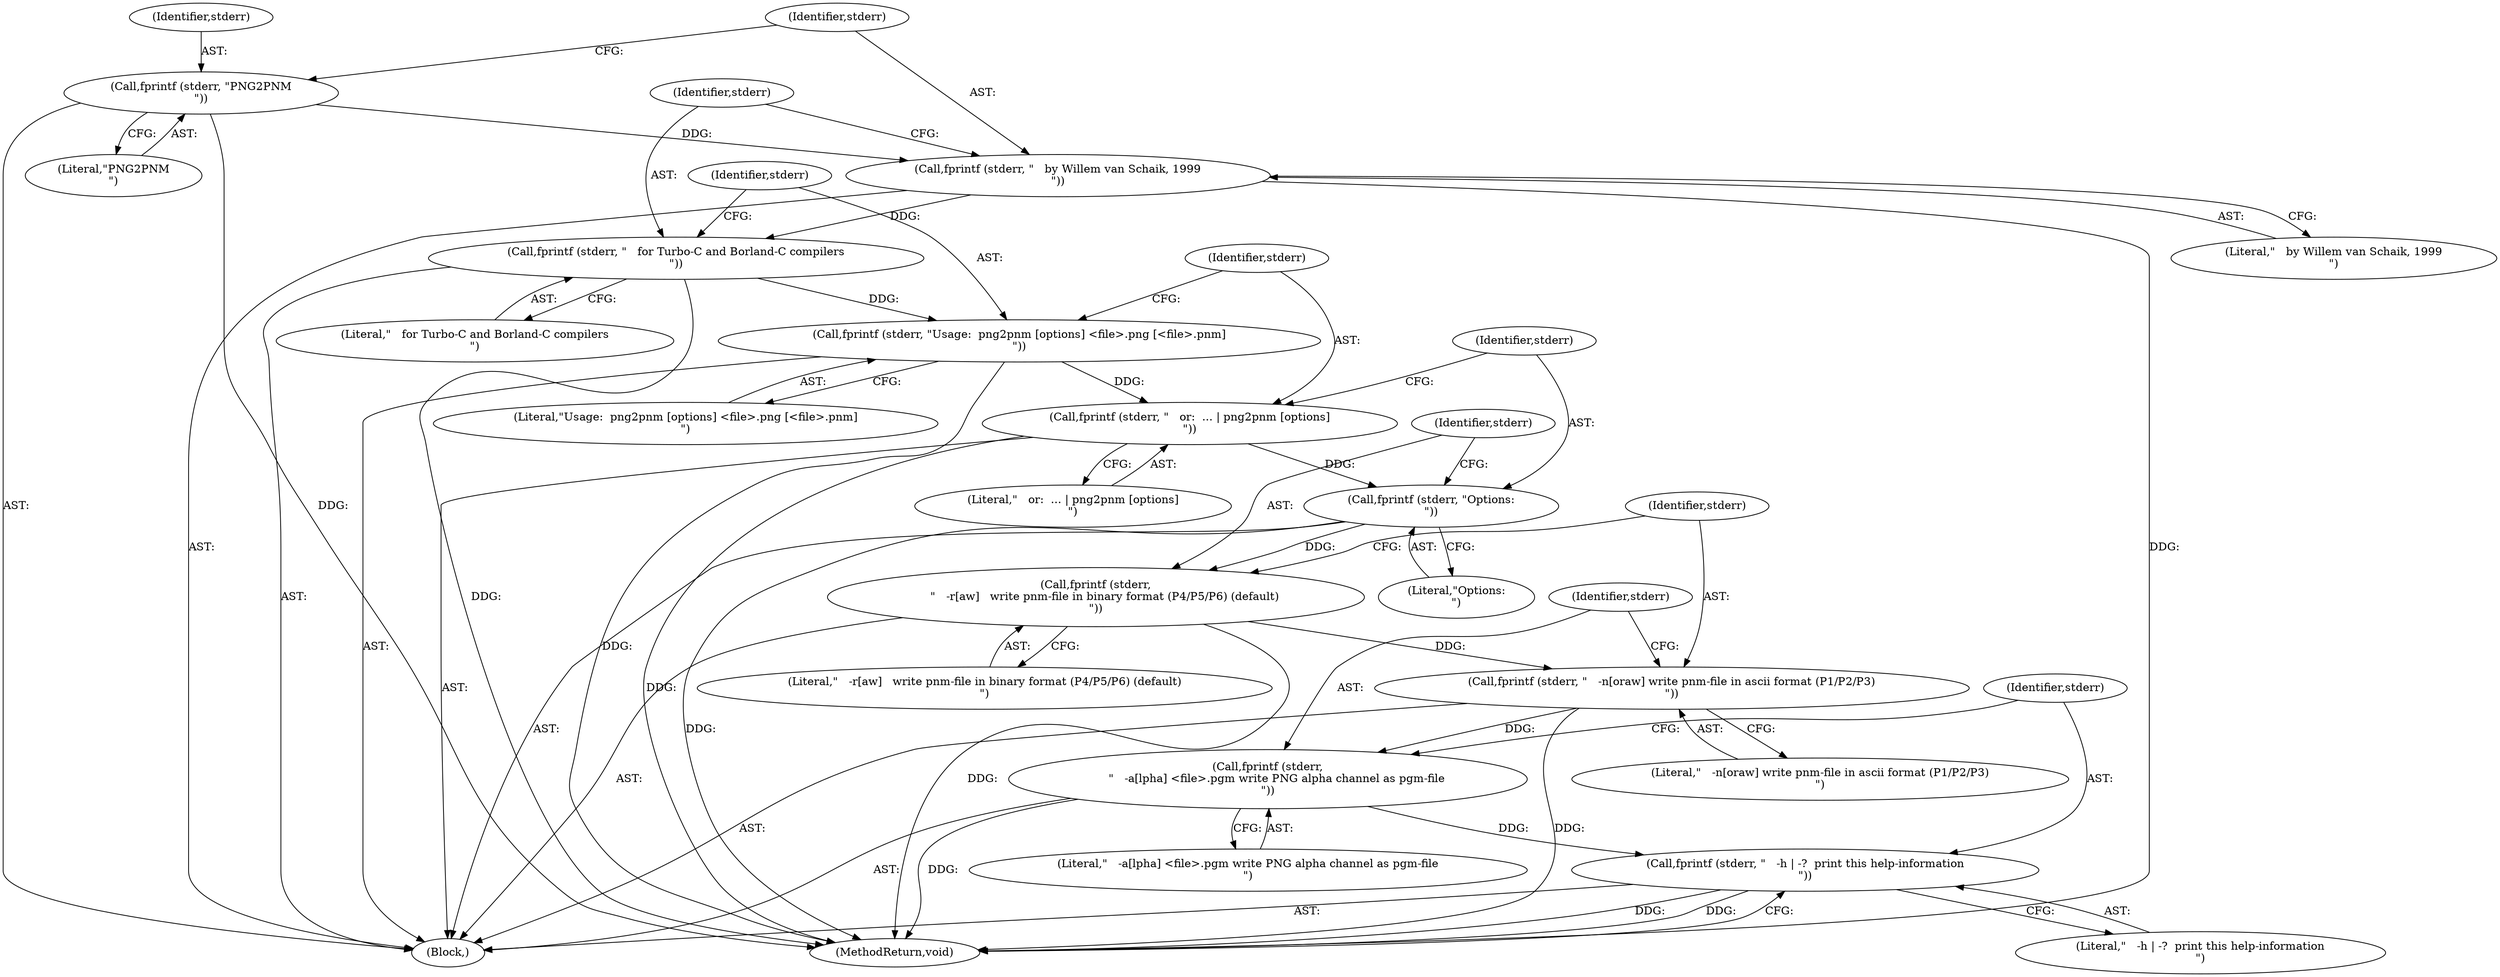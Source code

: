 digraph "0_Android_9d4853418ab2f754c2b63e091c29c5529b8b86ca_158@API" {
"1000114" [label="(Call,fprintf (stderr, \"   or:  ... | png2pnm [options]\n\"))"];
"1000111" [label="(Call,fprintf (stderr, \"Usage:  png2pnm [options] <file>.png [<file>.pnm]\n\"))"];
"1000108" [label="(Call,fprintf (stderr, \"   for Turbo-C and Borland-C compilers\n\"))"];
"1000105" [label="(Call,fprintf (stderr, \"   by Willem van Schaik, 1999\n\"))"];
"1000102" [label="(Call,fprintf (stderr, \"PNG2PNM\n\"))"];
"1000117" [label="(Call,fprintf (stderr, \"Options:\n\"))"];
"1000120" [label="(Call,fprintf (stderr,\n     \"   -r[aw]   write pnm-file in binary format (P4/P5/P6) (default)\n\"))"];
"1000123" [label="(Call,fprintf (stderr, \"   -n[oraw] write pnm-file in ascii format (P1/P2/P3)\n\"))"];
"1000126" [label="(Call,fprintf (stderr,\n     \"   -a[lpha] <file>.pgm write PNG alpha channel as pgm-file\n\"))"];
"1000129" [label="(Call,fprintf (stderr, \"   -h | -?  print this help-information\n\"))"];
"1000105" [label="(Call,fprintf (stderr, \"   by Willem van Schaik, 1999\n\"))"];
"1000123" [label="(Call,fprintf (stderr, \"   -n[oraw] write pnm-file in ascii format (P1/P2/P3)\n\"))"];
"1000113" [label="(Literal,\"Usage:  png2pnm [options] <file>.png [<file>.pnm]\n\")"];
"1000130" [label="(Identifier,stderr)"];
"1000131" [label="(Literal,\"   -h | -?  print this help-information\n\")"];
"1000115" [label="(Identifier,stderr)"];
"1000119" [label="(Literal,\"Options:\n\")"];
"1000122" [label="(Literal,\"   -r[aw]   write pnm-file in binary format (P4/P5/P6) (default)\n\")"];
"1000124" [label="(Identifier,stderr)"];
"1000114" [label="(Call,fprintf (stderr, \"   or:  ... | png2pnm [options]\n\"))"];
"1000126" [label="(Call,fprintf (stderr,\n     \"   -a[lpha] <file>.pgm write PNG alpha channel as pgm-file\n\"))"];
"1000116" [label="(Literal,\"   or:  ... | png2pnm [options]\n\")"];
"1000127" [label="(Identifier,stderr)"];
"1000125" [label="(Literal,\"   -n[oraw] write pnm-file in ascii format (P1/P2/P3)\n\")"];
"1000132" [label="(MethodReturn,void)"];
"1000111" [label="(Call,fprintf (stderr, \"Usage:  png2pnm [options] <file>.png [<file>.pnm]\n\"))"];
"1000117" [label="(Call,fprintf (stderr, \"Options:\n\"))"];
"1000108" [label="(Call,fprintf (stderr, \"   for Turbo-C and Borland-C compilers\n\"))"];
"1000109" [label="(Identifier,stderr)"];
"1000128" [label="(Literal,\"   -a[lpha] <file>.pgm write PNG alpha channel as pgm-file\n\")"];
"1000112" [label="(Identifier,stderr)"];
"1000106" [label="(Identifier,stderr)"];
"1000103" [label="(Identifier,stderr)"];
"1000101" [label="(Block,)"];
"1000120" [label="(Call,fprintf (stderr,\n     \"   -r[aw]   write pnm-file in binary format (P4/P5/P6) (default)\n\"))"];
"1000110" [label="(Literal,\"   for Turbo-C and Borland-C compilers\n\")"];
"1000107" [label="(Literal,\"   by Willem van Schaik, 1999\n\")"];
"1000129" [label="(Call,fprintf (stderr, \"   -h | -?  print this help-information\n\"))"];
"1000104" [label="(Literal,\"PNG2PNM\n\")"];
"1000118" [label="(Identifier,stderr)"];
"1000121" [label="(Identifier,stderr)"];
"1000102" [label="(Call,fprintf (stderr, \"PNG2PNM\n\"))"];
"1000114" -> "1000101"  [label="AST: "];
"1000114" -> "1000116"  [label="CFG: "];
"1000115" -> "1000114"  [label="AST: "];
"1000116" -> "1000114"  [label="AST: "];
"1000118" -> "1000114"  [label="CFG: "];
"1000114" -> "1000132"  [label="DDG: "];
"1000111" -> "1000114"  [label="DDG: "];
"1000114" -> "1000117"  [label="DDG: "];
"1000111" -> "1000101"  [label="AST: "];
"1000111" -> "1000113"  [label="CFG: "];
"1000112" -> "1000111"  [label="AST: "];
"1000113" -> "1000111"  [label="AST: "];
"1000115" -> "1000111"  [label="CFG: "];
"1000111" -> "1000132"  [label="DDG: "];
"1000108" -> "1000111"  [label="DDG: "];
"1000108" -> "1000101"  [label="AST: "];
"1000108" -> "1000110"  [label="CFG: "];
"1000109" -> "1000108"  [label="AST: "];
"1000110" -> "1000108"  [label="AST: "];
"1000112" -> "1000108"  [label="CFG: "];
"1000108" -> "1000132"  [label="DDG: "];
"1000105" -> "1000108"  [label="DDG: "];
"1000105" -> "1000101"  [label="AST: "];
"1000105" -> "1000107"  [label="CFG: "];
"1000106" -> "1000105"  [label="AST: "];
"1000107" -> "1000105"  [label="AST: "];
"1000109" -> "1000105"  [label="CFG: "];
"1000105" -> "1000132"  [label="DDG: "];
"1000102" -> "1000105"  [label="DDG: "];
"1000102" -> "1000101"  [label="AST: "];
"1000102" -> "1000104"  [label="CFG: "];
"1000103" -> "1000102"  [label="AST: "];
"1000104" -> "1000102"  [label="AST: "];
"1000106" -> "1000102"  [label="CFG: "];
"1000102" -> "1000132"  [label="DDG: "];
"1000117" -> "1000101"  [label="AST: "];
"1000117" -> "1000119"  [label="CFG: "];
"1000118" -> "1000117"  [label="AST: "];
"1000119" -> "1000117"  [label="AST: "];
"1000121" -> "1000117"  [label="CFG: "];
"1000117" -> "1000132"  [label="DDG: "];
"1000117" -> "1000120"  [label="DDG: "];
"1000120" -> "1000101"  [label="AST: "];
"1000120" -> "1000122"  [label="CFG: "];
"1000121" -> "1000120"  [label="AST: "];
"1000122" -> "1000120"  [label="AST: "];
"1000124" -> "1000120"  [label="CFG: "];
"1000120" -> "1000132"  [label="DDG: "];
"1000120" -> "1000123"  [label="DDG: "];
"1000123" -> "1000101"  [label="AST: "];
"1000123" -> "1000125"  [label="CFG: "];
"1000124" -> "1000123"  [label="AST: "];
"1000125" -> "1000123"  [label="AST: "];
"1000127" -> "1000123"  [label="CFG: "];
"1000123" -> "1000132"  [label="DDG: "];
"1000123" -> "1000126"  [label="DDG: "];
"1000126" -> "1000101"  [label="AST: "];
"1000126" -> "1000128"  [label="CFG: "];
"1000127" -> "1000126"  [label="AST: "];
"1000128" -> "1000126"  [label="AST: "];
"1000130" -> "1000126"  [label="CFG: "];
"1000126" -> "1000132"  [label="DDG: "];
"1000126" -> "1000129"  [label="DDG: "];
"1000129" -> "1000101"  [label="AST: "];
"1000129" -> "1000131"  [label="CFG: "];
"1000130" -> "1000129"  [label="AST: "];
"1000131" -> "1000129"  [label="AST: "];
"1000132" -> "1000129"  [label="CFG: "];
"1000129" -> "1000132"  [label="DDG: "];
"1000129" -> "1000132"  [label="DDG: "];
}
